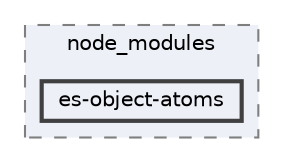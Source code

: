 digraph "C:/Users/arisc/OneDrive/Documents/GitHub/FINAL/EcoEats-Project/node_modules/es-object-atoms"
{
 // LATEX_PDF_SIZE
  bgcolor="transparent";
  edge [fontname=Helvetica,fontsize=10,labelfontname=Helvetica,labelfontsize=10];
  node [fontname=Helvetica,fontsize=10,shape=box,height=0.2,width=0.4];
  compound=true
  subgraph clusterdir_5091f2b68170d33f954320199e2fed0a {
    graph [ bgcolor="#edf0f7", pencolor="grey50", label="node_modules", fontname=Helvetica,fontsize=10 style="filled,dashed", URL="dir_5091f2b68170d33f954320199e2fed0a.html",tooltip=""]
  dir_f7ae0a5541d9d150d8aed09bd4290d77 [label="es-object-atoms", fillcolor="#edf0f7", color="grey25", style="filled,bold", URL="dir_f7ae0a5541d9d150d8aed09bd4290d77.html",tooltip=""];
  }
}
